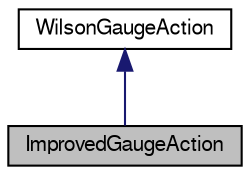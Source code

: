 digraph G
{
  edge [fontname="FreeSans",fontsize="10",labelfontname="FreeSans",labelfontsize="10"];
  node [fontname="FreeSans",fontsize="10",shape=record];
  Node1 [label="ImprovedGaugeAction",height=0.2,width=0.4,color="black", fillcolor="grey75", style="filled" fontcolor="black"];
  Node2 -> Node1 [dir=back,color="midnightblue",fontsize="10",style="solid",fontname="FreeSans"];
  Node2 [label="WilsonGaugeAction",height=0.2,width=0.4,color="black", fillcolor="white", style="filled",URL="$class_wilson_gauge_action.html",tooltip="the Wilson Gauge Action"];
}
